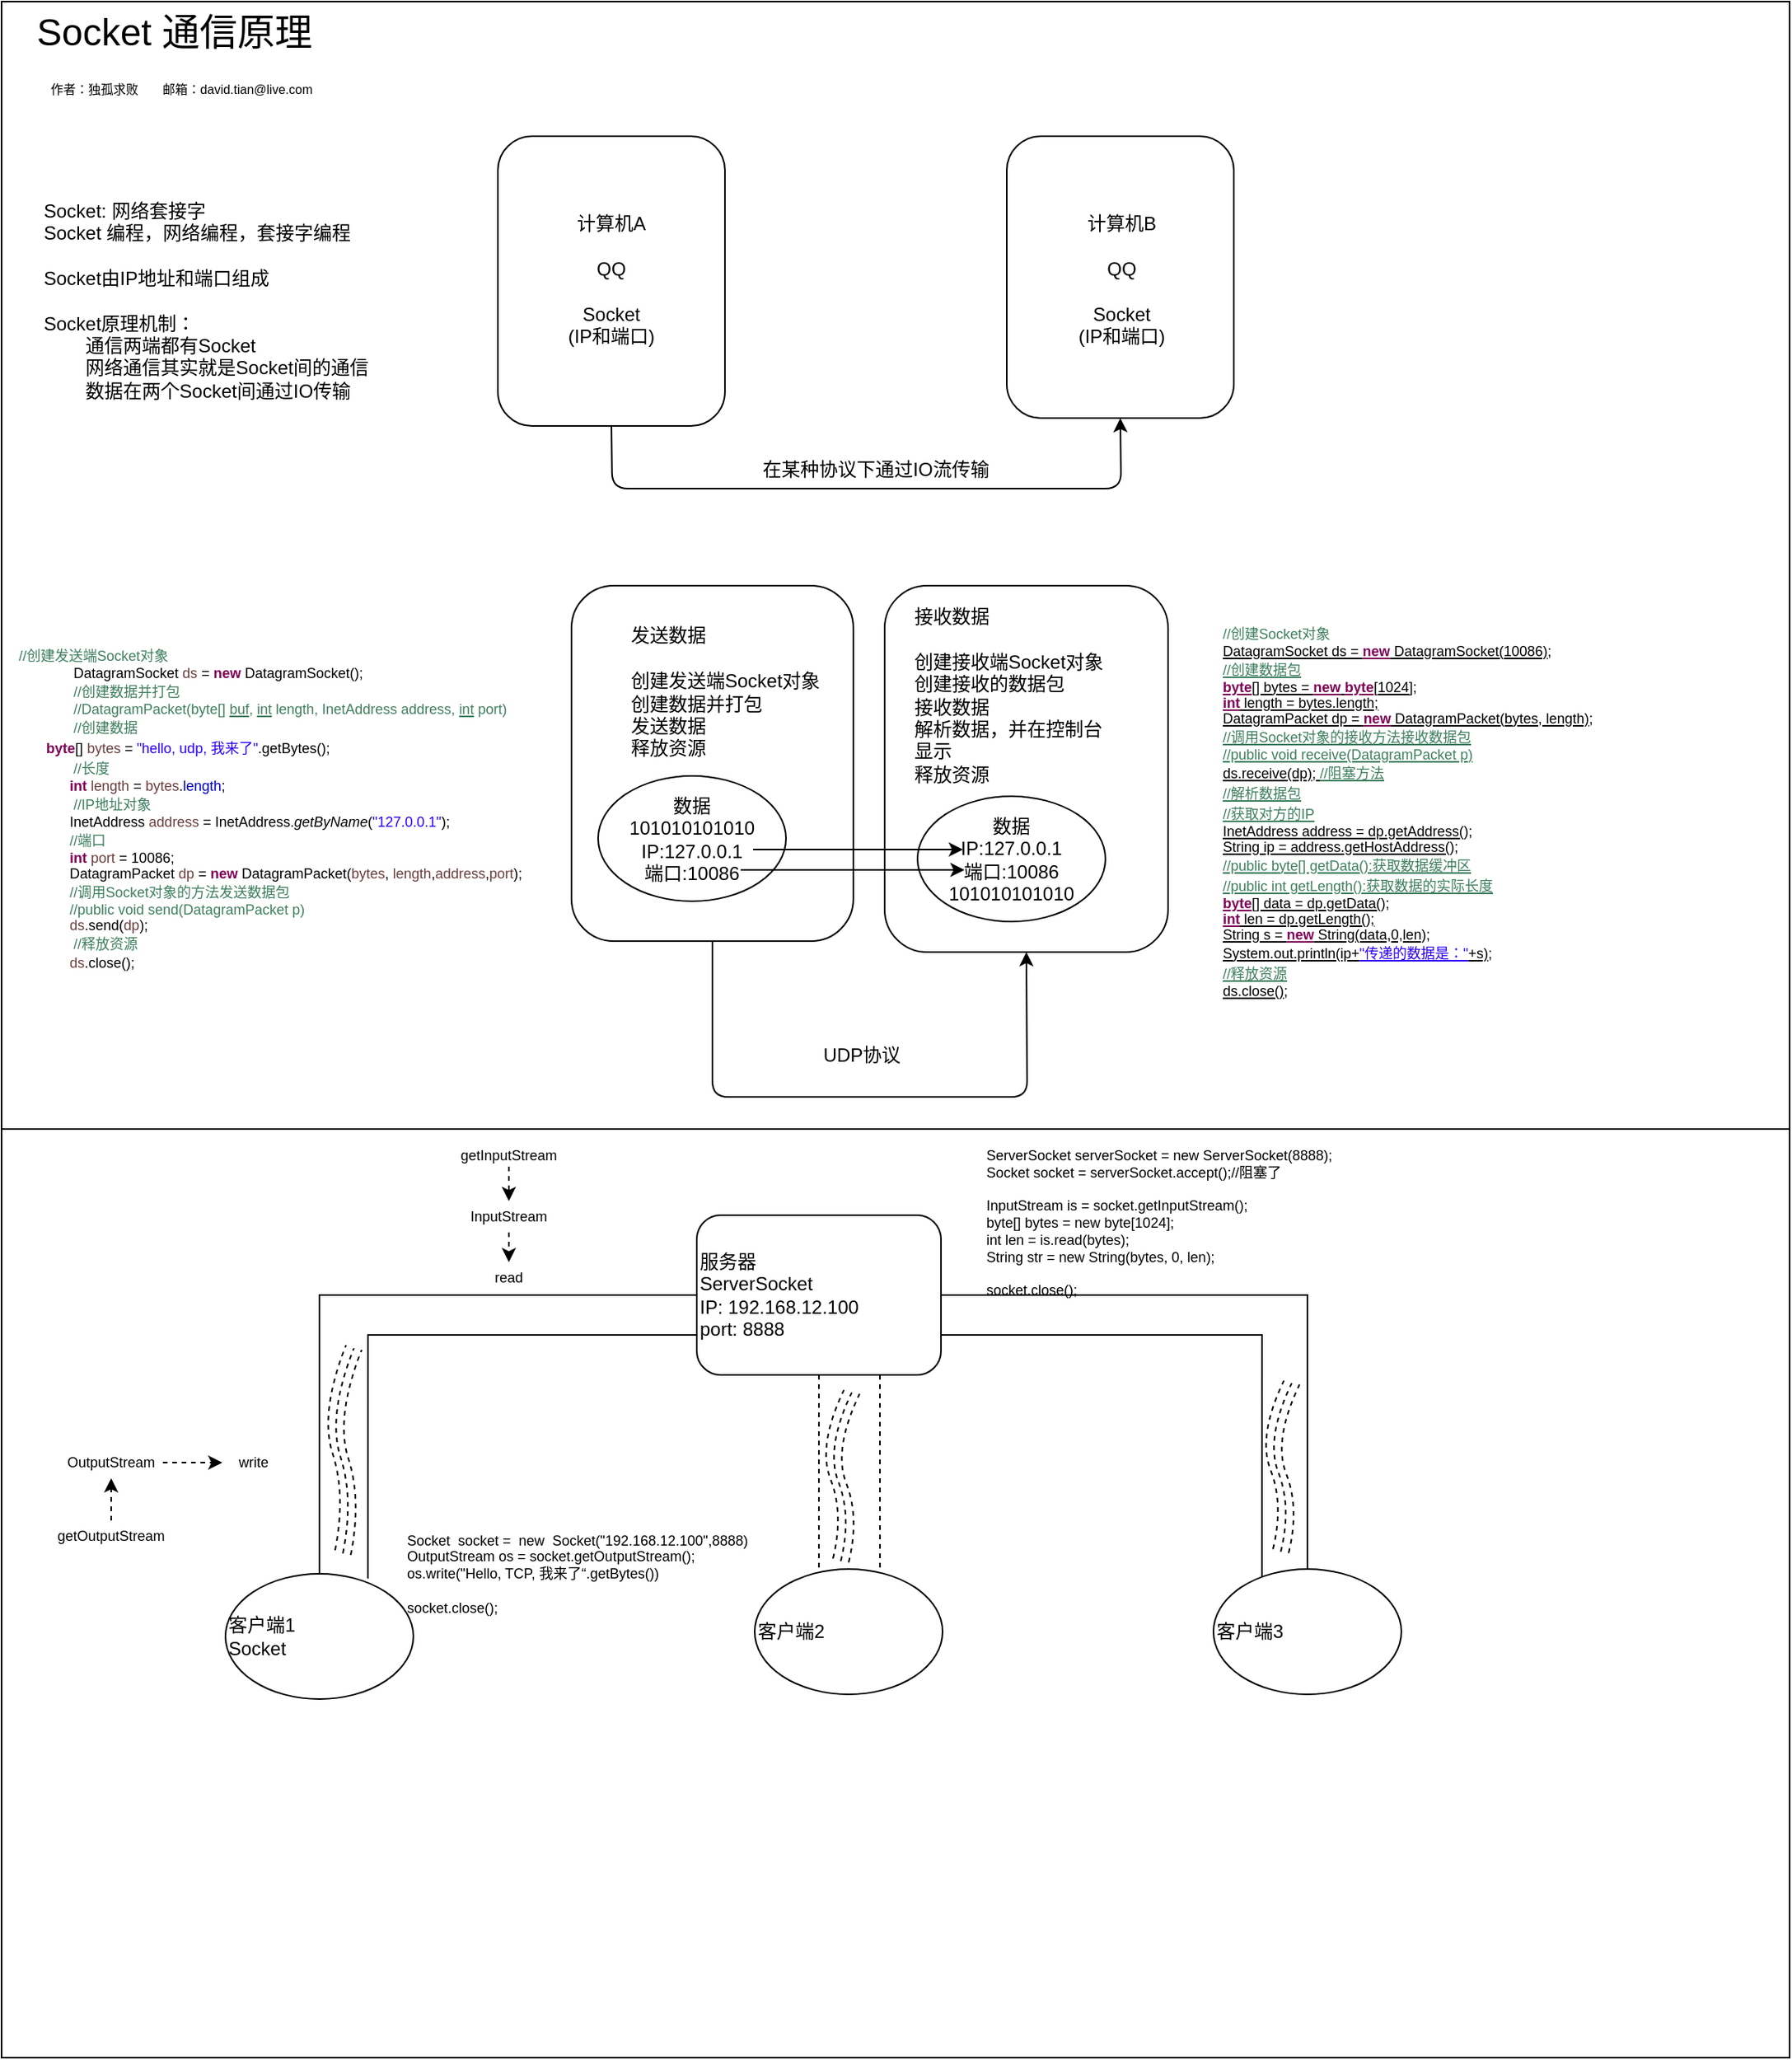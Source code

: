 <mxfile version="12.8.2" type="github">
  <diagram id="v1QouSHMc8vx2q702Wb2" name="Page-1">
    <mxGraphModel dx="946" dy="586" grid="0" gridSize="10" guides="1" tooltips="1" connect="1" arrows="1" fold="1" page="1" pageScale="1" pageWidth="850" pageHeight="1100" math="0" shadow="0">
      <root>
        <mxCell id="0" />
        <mxCell id="1" parent="0" />
        <mxCell id="EdmEcXSKv7ZEfnQs7msw-1" value="" style="rounded=0;whiteSpace=wrap;html=1;" vertex="1" parent="1">
          <mxGeometry x="21" y="23" width="1142" height="1313" as="geometry" />
        </mxCell>
        <mxCell id="EdmEcXSKv7ZEfnQs7msw-2" value="Socket 通信原理" style="text;html=1;strokeColor=none;fillColor=none;align=center;verticalAlign=middle;whiteSpace=wrap;rounded=0;fontSize=24;" vertex="1" parent="1">
          <mxGeometry x="40" y="33" width="183" height="20" as="geometry" />
        </mxCell>
        <mxCell id="EdmEcXSKv7ZEfnQs7msw-3" value="作者：独孤求败 &amp;nbsp; &amp;nbsp; &amp;nbsp; 邮箱：david.tian@live.com" style="text;html=1;strokeColor=none;fillColor=none;align=center;verticalAlign=middle;whiteSpace=wrap;rounded=0;fontSize=8;" vertex="1" parent="1">
          <mxGeometry x="50" y="69" width="172" height="20" as="geometry" />
        </mxCell>
        <mxCell id="EdmEcXSKv7ZEfnQs7msw-4" value="" style="rounded=1;whiteSpace=wrap;html=1;fontSize=8;" vertex="1" parent="1">
          <mxGeometry x="338" y="109" width="145" height="185" as="geometry" />
        </mxCell>
        <mxCell id="EdmEcXSKv7ZEfnQs7msw-5" value="" style="rounded=1;whiteSpace=wrap;html=1;fontSize=8;" vertex="1" parent="1">
          <mxGeometry x="663" y="109" width="145" height="180" as="geometry" />
        </mxCell>
        <mxCell id="EdmEcXSKv7ZEfnQs7msw-6" value="计算机A&lt;br style=&quot;font-size: 12px;&quot;&gt;&lt;br style=&quot;font-size: 12px;&quot;&gt;QQ&lt;br style=&quot;font-size: 12px;&quot;&gt;&lt;br style=&quot;font-size: 12px;&quot;&gt;Socket&lt;br style=&quot;font-size: 12px;&quot;&gt;(IP和端口)" style="text;html=1;strokeColor=none;fillColor=none;align=center;verticalAlign=middle;whiteSpace=wrap;rounded=0;fontSize=12;" vertex="1" parent="1">
          <mxGeometry x="372" y="138" width="77" height="126" as="geometry" />
        </mxCell>
        <mxCell id="EdmEcXSKv7ZEfnQs7msw-8" value="计算机B&lt;br style=&quot;font-size: 12px&quot;&gt;&lt;br style=&quot;font-size: 12px&quot;&gt;QQ&lt;br style=&quot;font-size: 12px&quot;&gt;&lt;br style=&quot;font-size: 12px&quot;&gt;Socket&lt;br style=&quot;font-size: 12px&quot;&gt;(IP和端口)" style="text;html=1;strokeColor=none;fillColor=none;align=center;verticalAlign=middle;whiteSpace=wrap;rounded=0;fontSize=12;" vertex="1" parent="1">
          <mxGeometry x="698" y="138" width="77" height="126" as="geometry" />
        </mxCell>
        <mxCell id="EdmEcXSKv7ZEfnQs7msw-9" value="" style="endArrow=classic;html=1;fontSize=12;exitX=0.5;exitY=1;exitDx=0;exitDy=0;entryX=0.5;entryY=1;entryDx=0;entryDy=0;" edge="1" parent="1" source="EdmEcXSKv7ZEfnQs7msw-4" target="EdmEcXSKv7ZEfnQs7msw-5">
          <mxGeometry width="50" height="50" relative="1" as="geometry">
            <mxPoint x="505" y="348" as="sourcePoint" />
            <mxPoint x="555" y="298" as="targetPoint" />
            <Array as="points">
              <mxPoint x="411" y="334" />
              <mxPoint x="736" y="334" />
            </Array>
          </mxGeometry>
        </mxCell>
        <mxCell id="EdmEcXSKv7ZEfnQs7msw-10" value="在某种协议下通过IO流传输" style="text;html=1;align=center;verticalAlign=middle;resizable=0;points=[];labelBackgroundColor=#ffffff;fontSize=12;" vertex="1" connectable="0" parent="EdmEcXSKv7ZEfnQs7msw-9">
          <mxGeometry x="-0.043" relative="1" as="geometry">
            <mxPoint x="12" y="-12" as="offset" />
          </mxGeometry>
        </mxCell>
        <mxCell id="EdmEcXSKv7ZEfnQs7msw-11" value="&lt;div&gt;Socket: 网络套接字&lt;/div&gt;&lt;div&gt;Socket 编程，网络编程，套接字编程&lt;/div&gt;&lt;div&gt;&lt;br&gt;&lt;/div&gt;&lt;div&gt;Socket由IP地址和端口组成&lt;/div&gt;&lt;div&gt;&lt;br&gt;&lt;/div&gt;&lt;div&gt;Socket原理机制：&lt;/div&gt;&lt;div&gt;&amp;nbsp; &amp;nbsp; &amp;nbsp; &amp;nbsp; 通信两端都有Socket&lt;/div&gt;&lt;div&gt;&amp;nbsp; &amp;nbsp; &amp;nbsp; &amp;nbsp; 网络通信其实就是Socket间的通信&lt;/div&gt;&lt;div&gt;&amp;nbsp; &amp;nbsp; &amp;nbsp; &amp;nbsp; 数据在两个Socket间通过IO传输&lt;/div&gt;&lt;div&gt;&lt;br&gt;&lt;/div&gt;" style="text;html=1;strokeColor=none;fillColor=none;align=left;verticalAlign=middle;whiteSpace=wrap;rounded=0;fontSize=12;" vertex="1" parent="1">
          <mxGeometry x="46" y="125" width="256" height="191" as="geometry" />
        </mxCell>
        <mxCell id="EdmEcXSKv7ZEfnQs7msw-13" value="" style="rounded=1;whiteSpace=wrap;html=1;fontSize=8;" vertex="1" parent="1">
          <mxGeometry x="385" y="396" width="180" height="227" as="geometry" />
        </mxCell>
        <mxCell id="EdmEcXSKv7ZEfnQs7msw-14" value="" style="rounded=1;whiteSpace=wrap;html=1;fontSize=8;" vertex="1" parent="1">
          <mxGeometry x="585" y="396" width="181" height="234" as="geometry" />
        </mxCell>
        <mxCell id="EdmEcXSKv7ZEfnQs7msw-15" value="发送数据&lt;br&gt;&lt;br&gt;创建发送端Socket对象&lt;br&gt;创建数据并打包&lt;br&gt;发送数据&lt;br&gt;释放资源" style="text;html=1;strokeColor=none;fillColor=none;align=left;verticalAlign=middle;whiteSpace=wrap;rounded=0;fontSize=12;" vertex="1" parent="1">
          <mxGeometry x="420.5" y="400.5" width="128" height="126" as="geometry" />
        </mxCell>
        <mxCell id="EdmEcXSKv7ZEfnQs7msw-18" value="" style="endArrow=classic;html=1;fontSize=12;exitX=0.5;exitY=1;exitDx=0;exitDy=0;entryX=0.5;entryY=1;entryDx=0;entryDy=0;" edge="1" parent="1" source="EdmEcXSKv7ZEfnQs7msw-13" target="EdmEcXSKv7ZEfnQs7msw-14">
          <mxGeometry width="50" height="50" relative="1" as="geometry">
            <mxPoint x="378" y="753.5" as="sourcePoint" />
            <mxPoint x="703" y="753.5" as="targetPoint" />
            <Array as="points">
              <mxPoint x="475" y="722.5" />
              <mxPoint x="547" y="722.5" />
              <mxPoint x="676" y="722.5" />
            </Array>
          </mxGeometry>
        </mxCell>
        <mxCell id="EdmEcXSKv7ZEfnQs7msw-19" value="UDP协议" style="text;html=1;align=center;verticalAlign=middle;resizable=0;points=[];labelBackgroundColor=#ffffff;fontSize=12;" vertex="1" connectable="0" parent="EdmEcXSKv7ZEfnQs7msw-18">
          <mxGeometry x="-0.043" relative="1" as="geometry">
            <mxPoint x="6" y="-27" as="offset" />
          </mxGeometry>
        </mxCell>
        <mxCell id="EdmEcXSKv7ZEfnQs7msw-20" value="接收数据&lt;br&gt;&lt;br&gt;创建接收端Socket对象&lt;br&gt;创建接收的数据包&lt;br&gt;接收数据&lt;br&gt;解析数据，并在控制台显示&lt;br&gt;释放资源" style="text;html=1;strokeColor=none;fillColor=none;align=left;verticalAlign=middle;whiteSpace=wrap;rounded=0;fontSize=12;" vertex="1" parent="1">
          <mxGeometry x="602" y="403" width="128" height="126" as="geometry" />
        </mxCell>
        <mxCell id="EdmEcXSKv7ZEfnQs7msw-23" value="&lt;span style=&quot;white-space: normal&quot;&gt;数据&lt;/span&gt;&lt;br style=&quot;white-space: normal&quot;&gt;&lt;span style=&quot;white-space: normal&quot;&gt;IP:127.0.0.1&lt;/span&gt;&lt;br style=&quot;white-space: normal&quot;&gt;&lt;span style=&quot;white-space: normal&quot;&gt;端口:10086&lt;br&gt;&lt;/span&gt;101010101010&lt;span style=&quot;white-space: normal&quot;&gt;&lt;br&gt;&lt;/span&gt;" style="ellipse;whiteSpace=wrap;html=1;fontSize=12;align=center;" vertex="1" parent="1">
          <mxGeometry x="606" y="530.5" width="120" height="80" as="geometry" />
        </mxCell>
        <mxCell id="EdmEcXSKv7ZEfnQs7msw-24" value="&lt;span style=&quot;text-align: left ; white-space: normal&quot;&gt;数据&lt;/span&gt;&lt;br style=&quot;text-align: left ; white-space: normal&quot;&gt;&lt;span style=&quot;text-align: left ; white-space: normal&quot;&gt;101010101010&lt;/span&gt;&lt;br style=&quot;text-align: left ; white-space: normal&quot;&gt;&lt;span style=&quot;text-align: left ; white-space: normal&quot;&gt;IP:127.0.0.1&lt;/span&gt;&lt;br style=&quot;text-align: left ; white-space: normal&quot;&gt;&lt;span style=&quot;text-align: left ; white-space: normal&quot;&gt;端口:10086&lt;/span&gt;" style="ellipse;whiteSpace=wrap;html=1;fontSize=12;align=center;" vertex="1" parent="1">
          <mxGeometry x="402" y="517.5" width="120" height="80" as="geometry" />
        </mxCell>
        <mxCell id="EdmEcXSKv7ZEfnQs7msw-25" value="" style="endArrow=classic;html=1;fontSize=12;" edge="1" parent="1">
          <mxGeometry width="50" height="50" relative="1" as="geometry">
            <mxPoint x="501" y="564.5" as="sourcePoint" />
            <mxPoint x="635" y="564.5" as="targetPoint" />
          </mxGeometry>
        </mxCell>
        <mxCell id="EdmEcXSKv7ZEfnQs7msw-26" value="" style="endArrow=classic;html=1;fontSize=12;" edge="1" parent="1">
          <mxGeometry width="50" height="50" relative="1" as="geometry">
            <mxPoint x="493" y="577.5" as="sourcePoint" />
            <mxPoint x="636" y="577.5" as="targetPoint" />
          </mxGeometry>
        </mxCell>
        <mxCell id="EdmEcXSKv7ZEfnQs7msw-27" value="&lt;p style=&quot;margin: 0px; font-stretch: normal; line-height: normal; color: rgb(63, 127, 95); font-size: 9px;&quot;&gt;&lt;font style=&quot;font-size: 9px;&quot;&gt;&lt;span style=&quot;color: rgb(0, 0, 0); font-size: 9px;&quot;&gt;&lt;span class=&quot;Apple-tab-span&quot; style=&quot;white-space: pre; font-size: 9px;&quot;&gt;  &lt;/span&gt;&lt;/span&gt;//创建发送端Socket对象&lt;/font&gt;&lt;/p&gt;&lt;p style=&quot;margin: 0px; font-stretch: normal; line-height: normal; font-size: 9px;&quot;&gt;&lt;font style=&quot;font-size: 9px;&quot;&gt;&amp;nbsp; &amp;nbsp; &amp;nbsp; &amp;nbsp; &amp;nbsp; &amp;nbsp; &amp;nbsp; &amp;nbsp; DatagramSocket &lt;span style=&quot;color: rgb(106, 62, 62); font-size: 9px;&quot;&gt;ds&lt;/span&gt; = &lt;span style=&quot;color: rgb(127, 0, 85); font-size: 9px;&quot;&gt;&lt;b style=&quot;font-size: 9px;&quot;&gt;new&lt;/b&gt;&lt;/span&gt; DatagramSocket();&lt;/font&gt;&lt;/p&gt;&lt;p style=&quot;margin: 0px; font-stretch: normal; line-height: normal; font-size: 9px;&quot;&gt;&lt;font style=&quot;font-size: 9px;&quot;&gt;&amp;nbsp; &amp;nbsp; &amp;nbsp; &amp;nbsp; &amp;nbsp; &amp;nbsp; &amp;nbsp; &amp;nbsp;&amp;nbsp;&lt;font color=&quot;#3f7f5f&quot; style=&quot;font-size: 9px;&quot;&gt;//创建数据并打包&lt;/font&gt;&lt;/font&gt;&lt;/p&gt;&lt;p style=&quot;margin: 0px; font-stretch: normal; line-height: normal; font-size: 9px;&quot;&gt;&lt;font style=&quot;font-size: 9px;&quot;&gt;&amp;nbsp; &amp;nbsp; &amp;nbsp; &amp;nbsp; &amp;nbsp; &amp;nbsp; &amp;nbsp; &amp;nbsp;&amp;nbsp;&lt;font color=&quot;#3f7f5f&quot; style=&quot;font-size: 9px;&quot;&gt;//DatagramPacket(byte[] &lt;/font&gt;&lt;span style=&quot;color: rgb(63, 127, 95); text-decoration: underline; font-size: 9px;&quot;&gt;buf&lt;/span&gt;&lt;font color=&quot;#3f7f5f&quot; style=&quot;font-size: 9px;&quot;&gt;, &lt;/font&gt;&lt;span style=&quot;color: rgb(63, 127, 95); text-decoration: underline; font-size: 9px;&quot;&gt;int&lt;/span&gt;&lt;font color=&quot;#3f7f5f&quot; style=&quot;font-size: 9px;&quot;&gt; length, InetAddress address, &lt;/font&gt;&lt;span style=&quot;color: rgb(63, 127, 95); text-decoration: underline; font-size: 9px;&quot;&gt;int&lt;/span&gt;&lt;font color=&quot;#3f7f5f&quot; style=&quot;font-size: 9px;&quot;&gt; port)&lt;/font&gt;&lt;/font&gt;&lt;/p&gt;&lt;p style=&quot;margin: 0px; font-stretch: normal; line-height: normal; font-size: 9px;&quot;&gt;&lt;font style=&quot;font-size: 9px;&quot;&gt;&amp;nbsp; &amp;nbsp; &amp;nbsp; &amp;nbsp; &amp;nbsp; &amp;nbsp; &amp;nbsp; &amp;nbsp;&amp;nbsp;&lt;font color=&quot;#3f7f5f&quot; style=&quot;font-size: 9px;&quot;&gt;//创建数据&lt;/font&gt;&lt;/font&gt;&lt;/p&gt;&lt;p style=&quot;margin: 0px; font-stretch: normal; line-height: normal; font-size: 9px;&quot;&gt;&lt;font style=&quot;font-size: 9px;&quot;&gt;&amp;nbsp; &amp;nbsp; &amp;nbsp; &amp;nbsp;&amp;nbsp;&lt;span class=&quot;Apple-tab-span&quot; style=&quot;white-space: pre; font-size: 9px;&quot;&gt; &lt;/span&gt;&lt;span style=&quot;color: rgb(127, 0, 85); font-size: 9px;&quot;&gt;&lt;b style=&quot;font-size: 9px;&quot;&gt;byte&lt;/b&gt;&lt;/span&gt;[] &lt;span style=&quot;color: rgb(106, 62, 62); font-size: 9px;&quot;&gt;bytes&lt;/span&gt; = &lt;span style=&quot;color: rgb(42, 0, 255); font-size: 9px;&quot;&gt;&quot;hello, udp, 我来了&quot;&lt;/span&gt;.getBytes();&lt;/font&gt;&lt;/p&gt;&lt;p style=&quot;margin: 0px; font-stretch: normal; line-height: normal; font-size: 9px;&quot;&gt;&lt;font style=&quot;font-size: 9px;&quot;&gt;&amp;nbsp; &amp;nbsp; &amp;nbsp; &amp;nbsp; &amp;nbsp; &amp;nbsp; &amp;nbsp; &amp;nbsp;&amp;nbsp;&lt;font color=&quot;#3f7f5f&quot; style=&quot;font-size: 9px;&quot;&gt;//长度&lt;/font&gt;&lt;/font&gt;&lt;/p&gt;&lt;p style=&quot;margin: 0px; font-stretch: normal; line-height: normal; font-size: 9px;&quot;&gt;&lt;font style=&quot;font-size: 9px;&quot;&gt;&amp;nbsp; &amp;nbsp; &amp;nbsp; &amp;nbsp; &amp;nbsp; &amp;nbsp; &amp;nbsp; &amp;nbsp;&lt;b style=&quot;color: rgb(127, 0, 85); font-size: 9px;&quot;&gt;int&lt;/b&gt;&lt;span style=&quot;color: rgb(0, 0, 0); font-size: 9px;&quot;&gt; &lt;/span&gt;&lt;font color=&quot;#6a3e3e&quot; style=&quot;font-size: 9px;&quot;&gt;length&lt;/font&gt;&lt;span style=&quot;color: rgb(0, 0, 0); font-size: 9px;&quot;&gt; = &lt;/span&gt;&lt;font color=&quot;#6a3e3e&quot; style=&quot;font-size: 9px;&quot;&gt;bytes&lt;/font&gt;&lt;span style=&quot;color: rgb(0, 0, 0); font-size: 9px;&quot;&gt;.&lt;/span&gt;&lt;span style=&quot;color: rgb(0, 0, 192); font-size: 9px;&quot;&gt;length&lt;/span&gt;&lt;span style=&quot;color: rgb(0, 0, 0); font-size: 9px;&quot;&gt;;&lt;/span&gt;&lt;/font&gt;&lt;/p&gt;&lt;p style=&quot;margin: 0px; font-stretch: normal; line-height: normal; font-size: 9px;&quot;&gt;&lt;font style=&quot;font-size: 9px;&quot;&gt;&amp;nbsp; &amp;nbsp; &amp;nbsp; &amp;nbsp; &amp;nbsp; &amp;nbsp; &amp;nbsp; &amp;nbsp;&amp;nbsp;&lt;font color=&quot;#3f7f5f&quot; style=&quot;font-size: 9px;&quot;&gt;//IP地址对象&lt;/font&gt;&lt;/font&gt;&lt;/p&gt;&lt;p style=&quot;margin: 0px; font-stretch: normal; line-height: normal; font-size: 9px;&quot;&gt;&lt;font style=&quot;font-size: 9px;&quot;&gt;&amp;nbsp; &amp;nbsp; &amp;nbsp; &amp;nbsp; &amp;nbsp; &amp;nbsp; &amp;nbsp; &amp;nbsp;InetAddress &lt;span style=&quot;color: rgb(106, 62, 62); font-size: 9px;&quot;&gt;address&lt;/span&gt; = InetAddress.&lt;i style=&quot;font-size: 9px;&quot;&gt;getByName&lt;/i&gt;(&lt;span style=&quot;color: rgb(42, 0, 255); font-size: 9px;&quot;&gt;&quot;127.0.0.1&quot;&lt;/span&gt;);&lt;/font&gt;&lt;/p&gt;&lt;p style=&quot;margin: 0px; font-stretch: normal; line-height: normal; font-size: 9px;&quot;&gt;&lt;font style=&quot;font-size: 9px;&quot;&gt;&amp;nbsp; &amp;nbsp; &amp;nbsp; &amp;nbsp; &amp;nbsp; &amp;nbsp; &amp;nbsp; &amp;nbsp;&lt;font color=&quot;#3f7f5f&quot; style=&quot;font-size: 9px;&quot;&gt;//端口&lt;/font&gt;&lt;/font&gt;&lt;/p&gt;&lt;p style=&quot;margin: 0px; font-stretch: normal; line-height: normal; font-size: 9px;&quot;&gt;&lt;font style=&quot;font-size: 9px;&quot;&gt;&amp;nbsp; &amp;nbsp; &amp;nbsp; &amp;nbsp; &amp;nbsp; &amp;nbsp; &amp;nbsp; &amp;nbsp;&lt;b style=&quot;color: rgb(127, 0, 85); font-size: 9px;&quot;&gt;int&lt;/b&gt; &lt;span style=&quot;color: rgb(106, 62, 62); font-size: 9px;&quot;&gt;port&lt;/span&gt; = 10086;&lt;/font&gt;&lt;/p&gt;&lt;p style=&quot;margin: 0px; font-stretch: normal; line-height: normal; font-size: 9px;&quot;&gt;&lt;font style=&quot;font-size: 9px;&quot;&gt;&amp;nbsp; &amp;nbsp; &amp;nbsp; &amp;nbsp; &amp;nbsp; &amp;nbsp; &amp;nbsp; &amp;nbsp;DatagramPacket &lt;span style=&quot;color: rgb(106, 62, 62); font-size: 9px;&quot;&gt;dp&lt;/span&gt; = &lt;span style=&quot;color: rgb(127, 0, 85); font-size: 9px;&quot;&gt;&lt;b style=&quot;font-size: 9px;&quot;&gt;new&lt;/b&gt;&lt;/span&gt; DatagramPacket(&lt;span style=&quot;color: rgb(106, 62, 62); font-size: 9px;&quot;&gt;bytes&lt;/span&gt;, &lt;span style=&quot;color: rgb(106, 62, 62); font-size: 9px;&quot;&gt;length&lt;/span&gt;,&lt;span style=&quot;color: rgb(106, 62, 62); font-size: 9px;&quot;&gt;address&lt;/span&gt;,&lt;span style=&quot;color: rgb(106, 62, 62); font-size: 9px;&quot;&gt;port&lt;/span&gt;);&lt;/font&gt;&lt;/p&gt;&lt;p style=&quot;margin: 0px; font-stretch: normal; line-height: normal; font-size: 9px;&quot;&gt;&lt;font style=&quot;font-size: 9px;&quot;&gt;&amp;nbsp; &amp;nbsp; &amp;nbsp; &amp;nbsp; &amp;nbsp; &amp;nbsp; &amp;nbsp; &amp;nbsp;&lt;font color=&quot;#3f7f5f&quot; style=&quot;font-size: 9px;&quot;&gt;//调用Socket对象的方法发送数据包&lt;/font&gt;&lt;/font&gt;&lt;/p&gt;&lt;p style=&quot;margin: 0px; font-stretch: normal; line-height: normal; font-size: 9px;&quot;&gt;&lt;font style=&quot;font-size: 9px;&quot;&gt;&amp;nbsp; &amp;nbsp; &amp;nbsp; &amp;nbsp; &amp;nbsp; &amp;nbsp; &amp;nbsp; &amp;nbsp;&lt;font color=&quot;#3f7f5f&quot; style=&quot;font-size: 9px;&quot;&gt;//public void send(DatagramPacket p)&lt;/font&gt;&lt;/font&gt;&lt;/p&gt;&lt;p style=&quot;margin: 0px; font-stretch: normal; line-height: normal; font-size: 9px;&quot;&gt;&lt;font style=&quot;font-size: 9px;&quot;&gt;&amp;nbsp; &amp;nbsp; &amp;nbsp; &amp;nbsp; &amp;nbsp; &amp;nbsp; &amp;nbsp; &amp;nbsp;&lt;span style=&quot;color: rgb(106, 62, 62); font-size: 9px;&quot;&gt;ds&lt;/span&gt;.send(&lt;span style=&quot;color: rgb(106, 62, 62); font-size: 9px;&quot;&gt;dp&lt;/span&gt;);&lt;/font&gt;&lt;/p&gt;&lt;p style=&quot;margin: 0px; font-stretch: normal; line-height: normal; min-height: 14px; font-size: 9px;&quot;&gt;&amp;nbsp; &amp;nbsp; &amp;nbsp; &amp;nbsp; &amp;nbsp; &amp;nbsp; &amp;nbsp; &amp;nbsp;&amp;nbsp;&lt;span style=&quot;color: rgb(63, 127, 95); font-size: 9px;&quot;&gt;//释放资源&lt;/span&gt;&lt;/p&gt;&lt;p style=&quot;margin: 0px; font-stretch: normal; line-height: normal; font-size: 9px;&quot;&gt;&lt;font style=&quot;font-size: 9px;&quot;&gt;&amp;nbsp; &amp;nbsp; &amp;nbsp; &amp;nbsp; &amp;nbsp; &amp;nbsp; &amp;nbsp; &amp;nbsp;&lt;span style=&quot;color: rgb(106, 62, 62); font-size: 9px;&quot;&gt;ds&lt;/span&gt;.close();&lt;/font&gt;&lt;/p&gt;" style="text;html=1;strokeColor=none;fillColor=none;align=left;verticalAlign=middle;whiteSpace=wrap;rounded=0;fontSize=9;spacing=0;" vertex="1" parent="1">
          <mxGeometry x="27" y="406" width="336" height="262" as="geometry" />
        </mxCell>
        <mxCell id="EdmEcXSKv7ZEfnQs7msw-28" value="&lt;p style=&quot;margin: 0px; font-stretch: normal; font-size: 9px; line-height: normal; color: rgb(63, 127, 95);&quot;&gt;//创建Socket对象&lt;/p&gt;&lt;p style=&quot;margin: 0px; font-stretch: normal; font-size: 9px; line-height: normal;&quot;&gt;&lt;span style=&quot;text-decoration: underline; font-size: 9px;&quot;&gt;DatagramSocket ds = &lt;/span&gt;&lt;span style=&quot;text-decoration: underline; color: rgb(127, 0, 85); font-size: 9px;&quot;&gt;&lt;b style=&quot;font-size: 9px;&quot;&gt;new&lt;/b&gt;&lt;/span&gt;&lt;span style=&quot;text-decoration: underline; font-size: 9px;&quot;&gt; DatagramSocket(10086);&lt;/span&gt;&lt;/p&gt;&lt;p style=&quot;margin: 0px; font-stretch: normal; font-size: 9px; line-height: normal; color: rgb(63, 127, 95);&quot;&gt;&lt;span style=&quot;text-decoration: underline; font-size: 9px;&quot;&gt;//创建数据包&lt;/span&gt;&lt;/p&gt;&lt;p style=&quot;margin: 0px; font-stretch: normal; font-size: 9px; line-height: normal;&quot;&gt;&lt;span style=&quot;text-decoration: underline; color: rgb(127, 0, 85); font-size: 9px;&quot;&gt;&lt;b style=&quot;font-size: 9px;&quot;&gt;byte&lt;/b&gt;&lt;/span&gt;&lt;span style=&quot;text-decoration: underline; font-size: 9px;&quot;&gt;[] bytes = &lt;/span&gt;&lt;span style=&quot;text-decoration: underline; color: rgb(127, 0, 85); font-size: 9px;&quot;&gt;&lt;b style=&quot;font-size: 9px;&quot;&gt;new&lt;/b&gt;&lt;/span&gt;&lt;span style=&quot;text-decoration: underline; font-size: 9px;&quot;&gt; &lt;/span&gt;&lt;span style=&quot;text-decoration: underline; color: rgb(127, 0, 85); font-size: 9px;&quot;&gt;&lt;b style=&quot;font-size: 9px;&quot;&gt;byte&lt;/b&gt;&lt;/span&gt;&lt;span style=&quot;text-decoration: underline; font-size: 9px;&quot;&gt;[1024];&lt;/span&gt;&lt;/p&gt;&lt;p style=&quot;margin: 0px; font-stretch: normal; font-size: 9px; line-height: normal;&quot;&gt;&lt;span style=&quot;text-decoration: underline; color: rgb(127, 0, 85); font-size: 9px;&quot;&gt;&lt;b style=&quot;font-size: 9px;&quot;&gt;int&lt;/b&gt;&lt;/span&gt;&lt;span style=&quot;text-decoration: underline; font-size: 9px;&quot;&gt; length = bytes.length;&lt;/span&gt;&lt;/p&gt;&lt;p style=&quot;margin: 0px; font-stretch: normal; font-size: 9px; line-height: normal;&quot;&gt;&lt;span style=&quot;text-decoration: underline; font-size: 9px;&quot;&gt;DatagramPacket dp = &lt;/span&gt;&lt;span style=&quot;text-decoration: underline; color: rgb(127, 0, 85); font-size: 9px;&quot;&gt;&lt;b style=&quot;font-size: 9px;&quot;&gt;new&lt;/b&gt;&lt;/span&gt;&lt;span style=&quot;text-decoration: underline; font-size: 9px;&quot;&gt; DatagramPacket(bytes, length);&lt;/span&gt;&lt;/p&gt;&lt;p style=&quot;margin: 0px; font-stretch: normal; font-size: 9px; line-height: normal; color: rgb(63, 127, 95);&quot;&gt;&lt;span style=&quot;text-decoration: underline; font-size: 9px;&quot;&gt;//调用Socket对象的接收方法接收数据包&lt;/span&gt;&lt;/p&gt;&lt;p style=&quot;margin: 0px; font-stretch: normal; font-size: 9px; line-height: normal; color: rgb(63, 127, 95);&quot;&gt;&lt;span style=&quot;text-decoration: underline; font-size: 9px;&quot;&gt;//public void receive(DatagramPacket p)&lt;/span&gt;&lt;/p&gt;&lt;p style=&quot;margin: 0px; font-stretch: normal; font-size: 9px; line-height: normal;&quot;&gt;&lt;span style=&quot;text-decoration: underline; font-size: 9px;&quot;&gt;ds.receive(dp); &lt;/span&gt;&lt;span style=&quot;text-decoration: underline; color: rgb(63, 127, 95); font-size: 9px;&quot;&gt;//阻塞方法&lt;/span&gt;&lt;/p&gt;&lt;p style=&quot;margin: 0px; font-stretch: normal; font-size: 9px; line-height: normal; color: rgb(63, 127, 95);&quot;&gt;&lt;span style=&quot;text-decoration: underline; font-size: 9px;&quot;&gt;//解析数据包&lt;/span&gt;&lt;/p&gt;&lt;p style=&quot;margin: 0px; font-stretch: normal; font-size: 9px; line-height: normal; color: rgb(63, 127, 95);&quot;&gt;&lt;span style=&quot;text-decoration: underline; font-size: 9px;&quot;&gt;//获取对方的IP&lt;/span&gt;&lt;/p&gt;&lt;p style=&quot;margin: 0px; font-stretch: normal; font-size: 9px; line-height: normal;&quot;&gt;&lt;span style=&quot;text-decoration: underline; font-size: 9px;&quot;&gt;InetAddress address = dp.getAddress();&lt;/span&gt;&lt;/p&gt;&lt;p style=&quot;margin: 0px; font-stretch: normal; font-size: 9px; line-height: normal;&quot;&gt;&lt;span style=&quot;text-decoration: underline; font-size: 9px;&quot;&gt;String ip = address.getHostAddress();&lt;/span&gt;&lt;/p&gt;&lt;p style=&quot;margin: 0px; font-stretch: normal; font-size: 9px; line-height: normal; color: rgb(63, 127, 95);&quot;&gt;&lt;span style=&quot;text-decoration: underline; font-size: 9px;&quot;&gt;//public byte[] getData():获取数据缓冲区&lt;/span&gt;&lt;/p&gt;&lt;p style=&quot;margin: 0px; font-stretch: normal; font-size: 9px; line-height: normal; color: rgb(63, 127, 95);&quot;&gt;&lt;span style=&quot;text-decoration: underline; font-size: 9px;&quot;&gt;//public int getLength():获取数据的实际长度&lt;/span&gt;&lt;/p&gt;&lt;p style=&quot;margin: 0px; font-stretch: normal; font-size: 9px; line-height: normal;&quot;&gt;&lt;span style=&quot;text-decoration: underline; color: rgb(127, 0, 85); font-size: 9px;&quot;&gt;&lt;b style=&quot;font-size: 9px;&quot;&gt;byte&lt;/b&gt;&lt;/span&gt;&lt;span style=&quot;text-decoration: underline; font-size: 9px;&quot;&gt;[] data = dp.getData();&lt;/span&gt;&lt;/p&gt;&lt;p style=&quot;margin: 0px; font-stretch: normal; font-size: 9px; line-height: normal;&quot;&gt;&lt;span style=&quot;text-decoration: underline; color: rgb(127, 0, 85); font-size: 9px;&quot;&gt;&lt;b style=&quot;font-size: 9px;&quot;&gt;int&lt;/b&gt;&lt;/span&gt;&lt;span style=&quot;text-decoration: underline; font-size: 9px;&quot;&gt; len = dp.getLength();&lt;/span&gt;&lt;/p&gt;&lt;p style=&quot;margin: 0px; font-stretch: normal; font-size: 9px; line-height: normal;&quot;&gt;&lt;span style=&quot;text-decoration: underline; font-size: 9px;&quot;&gt;String s = &lt;/span&gt;&lt;span style=&quot;text-decoration: underline; color: rgb(127, 0, 85); font-size: 9px;&quot;&gt;&lt;b style=&quot;font-size: 9px;&quot;&gt;new&lt;/b&gt;&lt;/span&gt;&lt;span style=&quot;text-decoration: underline; font-size: 9px;&quot;&gt; String(data,0,len);&lt;/span&gt;&lt;/p&gt;&lt;p style=&quot;margin: 0px; font-stretch: normal; font-size: 9px; line-height: normal;&quot;&gt;&lt;span style=&quot;text-decoration: underline; font-size: 9px;&quot;&gt;System.out.println(ip+&lt;/span&gt;&lt;span style=&quot;text-decoration: underline; color: rgb(42, 0, 255); font-size: 9px;&quot;&gt;&quot;传递的数据是：&quot;&lt;/span&gt;&lt;span style=&quot;text-decoration: underline; font-size: 9px;&quot;&gt;+s);&lt;/span&gt;&lt;/p&gt;&lt;p style=&quot;margin: 0px; font-stretch: normal; font-size: 9px; line-height: normal; color: rgb(63, 127, 95);&quot;&gt;&lt;span style=&quot;text-decoration: underline; font-size: 9px;&quot;&gt;//释放资源&lt;/span&gt;&lt;/p&gt;&lt;p style=&quot;margin: 0px; font-stretch: normal; font-size: 9px; line-height: normal; color: rgb(63, 127, 95);&quot;&gt;&lt;span style=&quot;text-decoration: underline; color: rgb(0, 0, 0); font-size: 9px;&quot;&gt;ds.close();&lt;/span&gt;&lt;br style=&quot;font-size: 9px;&quot;&gt;&lt;/p&gt;" style="text;html=1;strokeColor=none;fillColor=none;align=left;verticalAlign=middle;whiteSpace=wrap;rounded=0;fontSize=9;" vertex="1" parent="1">
          <mxGeometry x="799" y="396" width="357" height="286" as="geometry" />
        </mxCell>
        <mxCell id="EdmEcXSKv7ZEfnQs7msw-29" value="" style="rounded=0;whiteSpace=wrap;html=1;fontSize=9;align=left;" vertex="1" parent="1">
          <mxGeometry x="21" y="743" width="1142" height="593" as="geometry" />
        </mxCell>
        <mxCell id="EdmEcXSKv7ZEfnQs7msw-37" style="edgeStyle=orthogonalEdgeStyle;rounded=0;orthogonalLoop=1;jettySize=auto;html=1;exitX=0;exitY=0.75;exitDx=0;exitDy=0;entryX=0.758;entryY=0.038;entryDx=0;entryDy=0;fontSize=12;horizontal=0;endArrow=none;endFill=0;entryPerimeter=0;" edge="1" parent="1" source="EdmEcXSKv7ZEfnQs7msw-30" target="EdmEcXSKv7ZEfnQs7msw-31">
          <mxGeometry relative="1" as="geometry" />
        </mxCell>
        <mxCell id="EdmEcXSKv7ZEfnQs7msw-63" style="edgeStyle=orthogonalEdgeStyle;rounded=0;orthogonalLoop=1;jettySize=auto;html=1;exitX=0.5;exitY=1;exitDx=0;exitDy=0;dashed=1;startArrow=none;startFill=0;endArrow=none;endFill=0;fontSize=9;entryX=0.342;entryY=0.038;entryDx=0;entryDy=0;entryPerimeter=0;" edge="1" parent="1" source="EdmEcXSKv7ZEfnQs7msw-30" target="EdmEcXSKv7ZEfnQs7msw-32">
          <mxGeometry relative="1" as="geometry">
            <mxPoint x="538" y="1021" as="targetPoint" />
            <Array as="points">
              <mxPoint x="543" y="995" />
              <mxPoint x="543" y="995" />
            </Array>
          </mxGeometry>
        </mxCell>
        <mxCell id="EdmEcXSKv7ZEfnQs7msw-64" style="edgeStyle=orthogonalEdgeStyle;rounded=0;orthogonalLoop=1;jettySize=auto;html=1;exitX=0.75;exitY=1;exitDx=0;exitDy=0;entryX=0.667;entryY=0.05;entryDx=0;entryDy=0;entryPerimeter=0;dashed=1;startArrow=none;startFill=0;endArrow=none;endFill=0;fontSize=9;" edge="1" parent="1" source="EdmEcXSKv7ZEfnQs7msw-30" target="EdmEcXSKv7ZEfnQs7msw-32">
          <mxGeometry relative="1" as="geometry" />
        </mxCell>
        <mxCell id="EdmEcXSKv7ZEfnQs7msw-70" style="edgeStyle=orthogonalEdgeStyle;rounded=0;orthogonalLoop=1;jettySize=auto;html=1;exitX=1;exitY=0.5;exitDx=0;exitDy=0;entryX=0.5;entryY=0;entryDx=0;entryDy=0;startArrow=none;startFill=0;endArrow=none;endFill=0;fontSize=9;" edge="1" parent="1" source="EdmEcXSKv7ZEfnQs7msw-30" target="EdmEcXSKv7ZEfnQs7msw-33">
          <mxGeometry relative="1" as="geometry" />
        </mxCell>
        <mxCell id="EdmEcXSKv7ZEfnQs7msw-71" style="edgeStyle=orthogonalEdgeStyle;rounded=0;orthogonalLoop=1;jettySize=auto;html=1;exitX=1;exitY=0.75;exitDx=0;exitDy=0;entryX=0.258;entryY=0.088;entryDx=0;entryDy=0;entryPerimeter=0;startArrow=none;startFill=0;endArrow=none;endFill=0;fontSize=9;" edge="1" parent="1" source="EdmEcXSKv7ZEfnQs7msw-30" target="EdmEcXSKv7ZEfnQs7msw-33">
          <mxGeometry relative="1" as="geometry" />
        </mxCell>
        <mxCell id="EdmEcXSKv7ZEfnQs7msw-30" value="服务器&lt;br style=&quot;font-size: 12px;&quot;&gt;ServerSocket&lt;br style=&quot;font-size: 12px;&quot;&gt;IP: 192.168.12.100&lt;br style=&quot;font-size: 12px;&quot;&gt;port: 8888" style="rounded=1;whiteSpace=wrap;html=1;fontSize=12;align=left;" vertex="1" parent="1">
          <mxGeometry x="465" y="798" width="156" height="102" as="geometry" />
        </mxCell>
        <mxCell id="EdmEcXSKv7ZEfnQs7msw-36" style="edgeStyle=orthogonalEdgeStyle;rounded=0;orthogonalLoop=1;jettySize=auto;html=1;exitX=0.5;exitY=0;exitDx=0;exitDy=0;entryX=0;entryY=0.5;entryDx=0;entryDy=0;fontSize=12;startArrow=none;startFill=0;endArrow=none;endFill=0;" edge="1" parent="1" source="EdmEcXSKv7ZEfnQs7msw-31" target="EdmEcXSKv7ZEfnQs7msw-30">
          <mxGeometry relative="1" as="geometry" />
        </mxCell>
        <mxCell id="EdmEcXSKv7ZEfnQs7msw-31" value="客户端1&lt;br&gt;Socket" style="ellipse;whiteSpace=wrap;html=1;fontSize=12;align=left;" vertex="1" parent="1">
          <mxGeometry x="164" y="1027" width="120" height="80" as="geometry" />
        </mxCell>
        <mxCell id="EdmEcXSKv7ZEfnQs7msw-32" value="客户端2" style="ellipse;whiteSpace=wrap;html=1;fontSize=12;align=left;" vertex="1" parent="1">
          <mxGeometry x="502" y="1024" width="120" height="80" as="geometry" />
        </mxCell>
        <mxCell id="EdmEcXSKv7ZEfnQs7msw-33" value="&lt;span style=&quot;white-space: normal&quot;&gt;客户端3&lt;/span&gt;" style="ellipse;whiteSpace=wrap;html=1;fontSize=12;align=left;" vertex="1" parent="1">
          <mxGeometry x="795" y="1024" width="120" height="80" as="geometry" />
        </mxCell>
        <mxCell id="EdmEcXSKv7ZEfnQs7msw-35" value="Socket &amp;nbsp;socket = &amp;nbsp;new &amp;nbsp;Socket(&quot;192.168.12.100&quot;,8888)&lt;br&gt;OutputStream os = socket.getOutputStream();&lt;br&gt;os.write(&quot;Hello, TCP, 我来了“.getBytes())&lt;br&gt;&lt;br&gt;socket.close();" style="text;html=1;strokeColor=none;fillColor=none;align=left;verticalAlign=middle;whiteSpace=wrap;rounded=0;fontSize=9;" vertex="1" parent="1">
          <mxGeometry x="278" y="957" width="235" height="140" as="geometry" />
        </mxCell>
        <mxCell id="EdmEcXSKv7ZEfnQs7msw-49" value="" style="group" vertex="1" connectable="0" parent="1">
          <mxGeometry x="224" y="924" width="27" height="56" as="geometry" />
        </mxCell>
        <mxCell id="EdmEcXSKv7ZEfnQs7msw-44" value="" style="curved=1;endArrow=none;html=1;fontSize=9;dashed=1;endFill=0;" edge="1" parent="EdmEcXSKv7ZEfnQs7msw-49">
          <mxGeometry width="50" height="50" relative="1" as="geometry">
            <mxPoint x="10" y="88" as="sourcePoint" />
            <mxPoint x="17" y="-43" as="targetPoint" />
            <Array as="points">
              <mxPoint x="17" y="53" />
              <mxPoint />
            </Array>
          </mxGeometry>
        </mxCell>
        <mxCell id="EdmEcXSKv7ZEfnQs7msw-47" value="" style="curved=1;endArrow=none;html=1;fontSize=9;dashed=1;endFill=0;" edge="1" parent="EdmEcXSKv7ZEfnQs7msw-49">
          <mxGeometry width="50" height="50" relative="1" as="geometry">
            <mxPoint x="15" y="90" as="sourcePoint" />
            <mxPoint x="22" y="-41" as="targetPoint" />
            <Array as="points">
              <mxPoint x="22" y="55" />
              <mxPoint x="5" y="2" />
            </Array>
          </mxGeometry>
        </mxCell>
        <mxCell id="EdmEcXSKv7ZEfnQs7msw-48" value="" style="curved=1;endArrow=none;html=1;fontSize=9;dashed=1;endFill=0;" edge="1" parent="EdmEcXSKv7ZEfnQs7msw-49">
          <mxGeometry width="50" height="50" relative="1" as="geometry">
            <mxPoint x="20" y="91" as="sourcePoint" />
            <mxPoint x="27" y="-40" as="targetPoint" />
            <Array as="points">
              <mxPoint x="27" y="56" />
              <mxPoint x="10" y="3" />
            </Array>
          </mxGeometry>
        </mxCell>
        <mxCell id="EdmEcXSKv7ZEfnQs7msw-50" value="ServerSocket serverSocket = new ServerSocket(8888);&lt;br&gt;Socket socket = serverSocket.accept();//阻塞了&lt;br&gt;&lt;br&gt;InputStream is = socket.getInputStream();&lt;br&gt;byte[] bytes = new byte[1024];&lt;br&gt;int len = is.read(bytes);&lt;br&gt;String str = new String(bytes, 0, len);&lt;br&gt;&lt;br&gt;socket.close();" style="text;html=1;strokeColor=none;fillColor=none;align=left;verticalAlign=middle;whiteSpace=wrap;rounded=0;fontSize=9;" vertex="1" parent="1">
          <mxGeometry x="648" y="750" width="246" height="105" as="geometry" />
        </mxCell>
        <mxCell id="EdmEcXSKv7ZEfnQs7msw-54" style="edgeStyle=orthogonalEdgeStyle;rounded=0;orthogonalLoop=1;jettySize=auto;html=1;exitX=0.5;exitY=0;exitDx=0;exitDy=0;entryX=0.5;entryY=1;entryDx=0;entryDy=0;dashed=1;startArrow=none;startFill=0;endArrow=classic;endFill=1;fontSize=9;" edge="1" parent="1" source="EdmEcXSKv7ZEfnQs7msw-51" target="EdmEcXSKv7ZEfnQs7msw-52">
          <mxGeometry relative="1" as="geometry" />
        </mxCell>
        <mxCell id="EdmEcXSKv7ZEfnQs7msw-51" value="getOutputStream" style="text;html=1;strokeColor=none;fillColor=none;align=center;verticalAlign=middle;whiteSpace=wrap;rounded=0;fontSize=9;" vertex="1" parent="1">
          <mxGeometry x="71" y="993" width="40" height="20" as="geometry" />
        </mxCell>
        <mxCell id="EdmEcXSKv7ZEfnQs7msw-57" style="edgeStyle=orthogonalEdgeStyle;rounded=0;orthogonalLoop=1;jettySize=auto;html=1;exitX=1;exitY=0.5;exitDx=0;exitDy=0;entryX=0;entryY=0.5;entryDx=0;entryDy=0;dashed=1;startArrow=none;startFill=0;endArrow=classic;endFill=1;fontSize=9;" edge="1" parent="1" source="EdmEcXSKv7ZEfnQs7msw-52" target="EdmEcXSKv7ZEfnQs7msw-55">
          <mxGeometry relative="1" as="geometry" />
        </mxCell>
        <mxCell id="EdmEcXSKv7ZEfnQs7msw-52" value="OutputStream" style="text;html=1;strokeColor=none;fillColor=none;align=center;verticalAlign=middle;whiteSpace=wrap;rounded=0;fontSize=9;" vertex="1" parent="1">
          <mxGeometry x="58" y="946" width="66" height="20" as="geometry" />
        </mxCell>
        <mxCell id="EdmEcXSKv7ZEfnQs7msw-55" value="write" style="text;html=1;strokeColor=none;fillColor=none;align=center;verticalAlign=middle;whiteSpace=wrap;rounded=0;fontSize=9;" vertex="1" parent="1">
          <mxGeometry x="162" y="946" width="40" height="20" as="geometry" />
        </mxCell>
        <mxCell id="EdmEcXSKv7ZEfnQs7msw-58" value="getInputStream" style="text;html=1;strokeColor=none;fillColor=none;align=center;verticalAlign=middle;whiteSpace=wrap;rounded=0;fontSize=9;" vertex="1" parent="1">
          <mxGeometry x="308" y="753" width="74" height="14" as="geometry" />
        </mxCell>
        <mxCell id="EdmEcXSKv7ZEfnQs7msw-59" value="InputStream" style="text;html=1;strokeColor=none;fillColor=none;align=center;verticalAlign=middle;whiteSpace=wrap;rounded=0;fontSize=9;" vertex="1" parent="1">
          <mxGeometry x="308" y="789" width="74" height="20" as="geometry" />
        </mxCell>
        <mxCell id="EdmEcXSKv7ZEfnQs7msw-60" value="read" style="text;html=1;strokeColor=none;fillColor=none;align=center;verticalAlign=middle;whiteSpace=wrap;rounded=0;fontSize=9;" vertex="1" parent="1">
          <mxGeometry x="325" y="828" width="40" height="20" as="geometry" />
        </mxCell>
        <mxCell id="EdmEcXSKv7ZEfnQs7msw-61" value="" style="endArrow=classic;html=1;dashed=1;fontSize=9;exitX=0.5;exitY=1;exitDx=0;exitDy=0;entryX=0.5;entryY=0;entryDx=0;entryDy=0;" edge="1" parent="1" source="EdmEcXSKv7ZEfnQs7msw-58" target="EdmEcXSKv7ZEfnQs7msw-59">
          <mxGeometry width="50" height="50" relative="1" as="geometry">
            <mxPoint x="330" y="945" as="sourcePoint" />
            <mxPoint x="380" y="895" as="targetPoint" />
          </mxGeometry>
        </mxCell>
        <mxCell id="EdmEcXSKv7ZEfnQs7msw-62" value="" style="endArrow=classic;html=1;dashed=1;fontSize=9;exitX=0.5;exitY=1;exitDx=0;exitDy=0;entryX=0.5;entryY=0;entryDx=0;entryDy=0;" edge="1" parent="1" source="EdmEcXSKv7ZEfnQs7msw-59" target="EdmEcXSKv7ZEfnQs7msw-60">
          <mxGeometry width="50" height="50" relative="1" as="geometry">
            <mxPoint x="330" y="945" as="sourcePoint" />
            <mxPoint x="380" y="895" as="targetPoint" />
          </mxGeometry>
        </mxCell>
        <mxCell id="EdmEcXSKv7ZEfnQs7msw-66" value="" style="group" vertex="1" connectable="0" parent="1">
          <mxGeometry x="542" y="945" width="27" height="46" as="geometry" />
        </mxCell>
        <mxCell id="EdmEcXSKv7ZEfnQs7msw-67" value="" style="curved=1;endArrow=none;html=1;fontSize=9;dashed=1;endFill=0;" edge="1" parent="EdmEcXSKv7ZEfnQs7msw-66">
          <mxGeometry width="50" height="50" relative="1" as="geometry">
            <mxPoint x="10" y="72.286" as="sourcePoint" />
            <mxPoint x="17" y="-35.321" as="targetPoint" />
            <Array as="points">
              <mxPoint x="17" y="43.536" />
              <mxPoint />
            </Array>
          </mxGeometry>
        </mxCell>
        <mxCell id="EdmEcXSKv7ZEfnQs7msw-68" value="" style="curved=1;endArrow=none;html=1;fontSize=9;dashed=1;endFill=0;" edge="1" parent="EdmEcXSKv7ZEfnQs7msw-66">
          <mxGeometry width="50" height="50" relative="1" as="geometry">
            <mxPoint x="15" y="73.929" as="sourcePoint" />
            <mxPoint x="22" y="-33.679" as="targetPoint" />
            <Array as="points">
              <mxPoint x="22" y="45.179" />
              <mxPoint x="5" y="1.643" />
            </Array>
          </mxGeometry>
        </mxCell>
        <mxCell id="EdmEcXSKv7ZEfnQs7msw-69" value="" style="curved=1;endArrow=none;html=1;fontSize=9;dashed=1;endFill=0;" edge="1" parent="EdmEcXSKv7ZEfnQs7msw-66">
          <mxGeometry width="50" height="50" relative="1" as="geometry">
            <mxPoint x="20" y="74.75" as="sourcePoint" />
            <mxPoint x="27" y="-32.857" as="targetPoint" />
            <Array as="points">
              <mxPoint x="27" y="46" />
              <mxPoint x="10" y="2.464" />
            </Array>
          </mxGeometry>
        </mxCell>
        <mxCell id="EdmEcXSKv7ZEfnQs7msw-72" value="" style="group" vertex="1" connectable="0" parent="1">
          <mxGeometry x="823" y="939" width="27" height="46" as="geometry" />
        </mxCell>
        <mxCell id="EdmEcXSKv7ZEfnQs7msw-73" value="" style="curved=1;endArrow=none;html=1;fontSize=9;dashed=1;endFill=0;" edge="1" parent="EdmEcXSKv7ZEfnQs7msw-72">
          <mxGeometry width="50" height="50" relative="1" as="geometry">
            <mxPoint x="10" y="72.286" as="sourcePoint" />
            <mxPoint x="17" y="-35.321" as="targetPoint" />
            <Array as="points">
              <mxPoint x="17" y="43.536" />
              <mxPoint />
            </Array>
          </mxGeometry>
        </mxCell>
        <mxCell id="EdmEcXSKv7ZEfnQs7msw-74" value="" style="curved=1;endArrow=none;html=1;fontSize=9;dashed=1;endFill=0;" edge="1" parent="EdmEcXSKv7ZEfnQs7msw-72">
          <mxGeometry width="50" height="50" relative="1" as="geometry">
            <mxPoint x="15" y="73.929" as="sourcePoint" />
            <mxPoint x="22" y="-33.679" as="targetPoint" />
            <Array as="points">
              <mxPoint x="22" y="45.179" />
              <mxPoint x="5" y="1.643" />
            </Array>
          </mxGeometry>
        </mxCell>
        <mxCell id="EdmEcXSKv7ZEfnQs7msw-75" value="" style="curved=1;endArrow=none;html=1;fontSize=9;dashed=1;endFill=0;" edge="1" parent="EdmEcXSKv7ZEfnQs7msw-72">
          <mxGeometry width="50" height="50" relative="1" as="geometry">
            <mxPoint x="20" y="74.75" as="sourcePoint" />
            <mxPoint x="27" y="-32.857" as="targetPoint" />
            <Array as="points">
              <mxPoint x="27" y="46" />
              <mxPoint x="10" y="2.464" />
            </Array>
          </mxGeometry>
        </mxCell>
      </root>
    </mxGraphModel>
  </diagram>
</mxfile>
